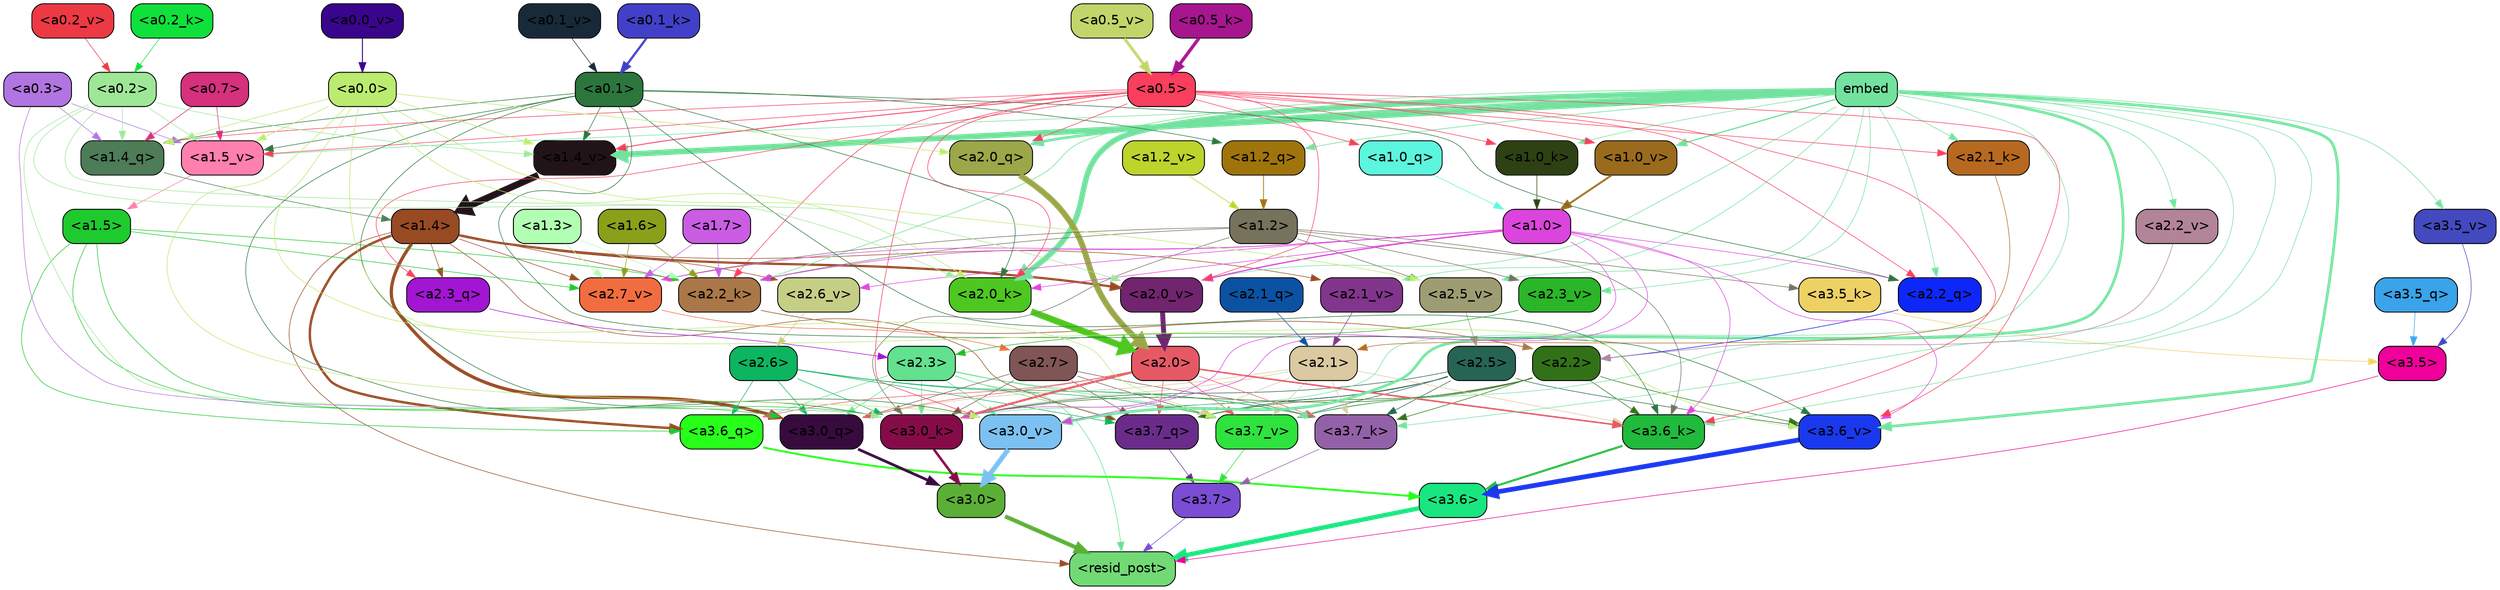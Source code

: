 strict digraph "" {
	graph [bgcolor=transparent,
		layout=dot,
		overlap=false,
		splines=true
	];
	"<a3.7>"	[color=black,
		fillcolor="#7a4dd4",
		fontname=Helvetica,
		shape=box,
		style="filled, rounded"];
	"<resid_post>"	[color=black,
		fillcolor="#71da75",
		fontname=Helvetica,
		shape=box,
		style="filled, rounded"];
	"<a3.7>" -> "<resid_post>"	[color="#7a4dd4",
		penwidth=0.6];
	"<a3.6>"	[color=black,
		fillcolor="#19e67f",
		fontname=Helvetica,
		shape=box,
		style="filled, rounded"];
	"<a3.6>" -> "<resid_post>"	[color="#19e67f",
		penwidth=4.648244500160217];
	"<a3.5>"	[color=black,
		fillcolor="#f0009b",
		fontname=Helvetica,
		shape=box,
		style="filled, rounded"];
	"<a3.5>" -> "<resid_post>"	[color="#f0009b",
		penwidth=0.6];
	"<a3.0>"	[color=black,
		fillcolor="#5baf37",
		fontname=Helvetica,
		shape=box,
		style="filled, rounded"];
	"<a3.0>" -> "<resid_post>"	[color="#5baf37",
		penwidth=4.3288813829422];
	"<a2.3>"	[color=black,
		fillcolor="#62e18e",
		fontname=Helvetica,
		shape=box,
		style="filled, rounded"];
	"<a2.3>" -> "<resid_post>"	[color="#62e18e",
		penwidth=0.6];
	"<a3.7_q>"	[color=black,
		fillcolor="#6a2c8a",
		fontname=Helvetica,
		shape=box,
		style="filled, rounded"];
	"<a2.3>" -> "<a3.7_q>"	[color="#62e18e",
		penwidth=0.6];
	"<a3.6_q>"	[color=black,
		fillcolor="#27ff1a",
		fontname=Helvetica,
		shape=box,
		style="filled, rounded"];
	"<a2.3>" -> "<a3.6_q>"	[color="#62e18e",
		penwidth=0.6];
	"<a3.0_q>"	[color=black,
		fillcolor="#370b3e",
		fontname=Helvetica,
		shape=box,
		style="filled, rounded"];
	"<a2.3>" -> "<a3.0_q>"	[color="#62e18e",
		penwidth=0.6];
	"<a3.7_k>"	[color=black,
		fillcolor="#9361a7",
		fontname=Helvetica,
		shape=box,
		style="filled, rounded"];
	"<a2.3>" -> "<a3.7_k>"	[color="#62e18e",
		penwidth=0.6];
	"<a3.0_k>"	[color=black,
		fillcolor="#850c49",
		fontname=Helvetica,
		shape=box,
		style="filled, rounded"];
	"<a2.3>" -> "<a3.0_k>"	[color="#62e18e",
		penwidth=0.6];
	"<a3.7_v>"	[color=black,
		fillcolor="#2ee33d",
		fontname=Helvetica,
		shape=box,
		style="filled, rounded"];
	"<a2.3>" -> "<a3.7_v>"	[color="#62e18e",
		penwidth=0.6];
	"<a3.0_v>"	[color=black,
		fillcolor="#7cc1f2",
		fontname=Helvetica,
		shape=box,
		style="filled, rounded"];
	"<a2.3>" -> "<a3.0_v>"	[color="#62e18e",
		penwidth=0.6];
	"<a1.4>"	[color=black,
		fillcolor="#984a23",
		fontname=Helvetica,
		shape=box,
		style="filled, rounded"];
	"<a1.4>" -> "<resid_post>"	[color="#984a23",
		penwidth=0.6];
	"<a1.4>" -> "<a3.7_q>"	[color="#984a23",
		penwidth=0.6];
	"<a1.4>" -> "<a3.6_q>"	[color="#984a23",
		penwidth=2.5397292599081993];
	"<a1.4>" -> "<a3.0_q>"	[color="#984a23",
		penwidth=3.3985572457313538];
	"<a2.3_q>"	[color=black,
		fillcolor="#a215d3",
		fontname=Helvetica,
		shape=box,
		style="filled, rounded"];
	"<a1.4>" -> "<a2.3_q>"	[color="#984a23",
		penwidth=0.6];
	"<a2.2_k>"	[color=black,
		fillcolor="#aa7748",
		fontname=Helvetica,
		shape=box,
		style="filled, rounded"];
	"<a1.4>" -> "<a2.2_k>"	[color="#984a23",
		penwidth=0.6];
	"<a2.7_v>"	[color=black,
		fillcolor="#f16d40",
		fontname=Helvetica,
		shape=box,
		style="filled, rounded"];
	"<a1.4>" -> "<a2.7_v>"	[color="#984a23",
		penwidth=0.6];
	"<a2.6_v>"	[color=black,
		fillcolor="#c5ce85",
		fontname=Helvetica,
		shape=box,
		style="filled, rounded"];
	"<a1.4>" -> "<a2.6_v>"	[color="#984a23",
		penwidth=0.6];
	"<a2.1_v>"	[color=black,
		fillcolor="#82358c",
		fontname=Helvetica,
		shape=box,
		style="filled, rounded"];
	"<a1.4>" -> "<a2.1_v>"	[color="#984a23",
		penwidth=0.6];
	"<a2.0_v>"	[color=black,
		fillcolor="#70256e",
		fontname=Helvetica,
		shape=box,
		style="filled, rounded"];
	"<a1.4>" -> "<a2.0_v>"	[color="#984a23",
		penwidth=2.3308929204940796];
	"<a3.7_q>" -> "<a3.7>"	[color="#6a2c8a",
		penwidth=0.6];
	"<a3.6_q>" -> "<a3.6>"	[color="#27ff1a",
		penwidth=2.03758105635643];
	"<a3.5_q>"	[color=black,
		fillcolor="#3aa3e9",
		fontname=Helvetica,
		shape=box,
		style="filled, rounded"];
	"<a3.5_q>" -> "<a3.5>"	[color="#3aa3e9",
		penwidth=0.6];
	"<a3.0_q>" -> "<a3.0>"	[color="#370b3e",
		penwidth=2.8638100624084473];
	"<a3.7_k>" -> "<a3.7>"	[color="#9361a7",
		penwidth=0.6];
	"<a3.6_k>"	[color=black,
		fillcolor="#20ba3c",
		fontname=Helvetica,
		shape=box,
		style="filled, rounded"];
	"<a3.6_k>" -> "<a3.6>"	[color="#20ba3c",
		penwidth=2.174198240041733];
	"<a3.5_k>"	[color=black,
		fillcolor="#eed165",
		fontname=Helvetica,
		shape=box,
		style="filled, rounded"];
	"<a3.5_k>" -> "<a3.5>"	[color="#eed165",
		penwidth=0.6];
	"<a3.0_k>" -> "<a3.0>"	[color="#850c49",
		penwidth=2.6274144649505615];
	"<a3.7_v>" -> "<a3.7>"	[color="#2ee33d",
		penwidth=0.6];
	"<a3.6_v>"	[color=black,
		fillcolor="#1a38ee",
		fontname=Helvetica,
		shape=box,
		style="filled, rounded"];
	"<a3.6_v>" -> "<a3.6>"	[color="#1a38ee",
		penwidth=5.002329230308533];
	"<a3.5_v>"	[color=black,
		fillcolor="#4349bf",
		fontname=Helvetica,
		shape=box,
		style="filled, rounded"];
	"<a3.5_v>" -> "<a3.5>"	[color="#4349bf",
		penwidth=0.6];
	"<a3.0_v>" -> "<a3.0>"	[color="#7cc1f2",
		penwidth=5.188832879066467];
	"<a2.7>"	[color=black,
		fillcolor="#805555",
		fontname=Helvetica,
		shape=box,
		style="filled, rounded"];
	"<a2.7>" -> "<a3.7_q>"	[color="#805555",
		penwidth=0.6];
	"<a2.7>" -> "<a3.0_q>"	[color="#805555",
		penwidth=0.6];
	"<a2.7>" -> "<a3.7_k>"	[color="#805555",
		penwidth=0.6];
	"<a2.7>" -> "<a3.0_k>"	[color="#805555",
		penwidth=0.6];
	"<a2.7>" -> "<a3.7_v>"	[color="#805555",
		penwidth=0.6];
	"<a2.6>"	[color=black,
		fillcolor="#0cb55f",
		fontname=Helvetica,
		shape=box,
		style="filled, rounded"];
	"<a2.6>" -> "<a3.7_q>"	[color="#0cb55f",
		penwidth=0.6];
	"<a2.6>" -> "<a3.6_q>"	[color="#0cb55f",
		penwidth=0.6];
	"<a2.6>" -> "<a3.0_q>"	[color="#0cb55f",
		penwidth=0.6];
	"<a2.6>" -> "<a3.7_k>"	[color="#0cb55f",
		penwidth=0.6];
	"<a2.6>" -> "<a3.0_k>"	[color="#0cb55f",
		penwidth=0.6];
	"<a2.6>" -> "<a3.7_v>"	[color="#0cb55f",
		penwidth=0.6];
	"<a2.5>"	[color=black,
		fillcolor="#276454",
		fontname=Helvetica,
		shape=box,
		style="filled, rounded"];
	"<a2.5>" -> "<a3.7_q>"	[color="#276454",
		penwidth=0.6];
	"<a2.5>" -> "<a3.7_k>"	[color="#276454",
		penwidth=0.6];
	"<a2.5>" -> "<a3.0_k>"	[color="#276454",
		penwidth=0.6];
	"<a2.5>" -> "<a3.7_v>"	[color="#276454",
		penwidth=0.6];
	"<a2.5>" -> "<a3.6_v>"	[color="#276454",
		penwidth=0.6];
	"<a2.5>" -> "<a3.0_v>"	[color="#276454",
		penwidth=0.6];
	"<a2.2>"	[color=black,
		fillcolor="#337119",
		fontname=Helvetica,
		shape=box,
		style="filled, rounded"];
	"<a2.2>" -> "<a3.7_q>"	[color="#337119",
		penwidth=0.6];
	"<a2.2>" -> "<a3.7_k>"	[color="#337119",
		penwidth=0.6];
	"<a2.2>" -> "<a3.6_k>"	[color="#337119",
		penwidth=0.6];
	"<a2.2>" -> "<a3.0_k>"	[color="#337119",
		penwidth=0.6];
	"<a2.2>" -> "<a3.7_v>"	[color="#337119",
		penwidth=0.6];
	"<a2.2>" -> "<a3.6_v>"	[color="#337119",
		penwidth=0.6];
	"<a2.1>"	[color=black,
		fillcolor="#dac9a1",
		fontname=Helvetica,
		shape=box,
		style="filled, rounded"];
	"<a2.1>" -> "<a3.7_q>"	[color="#dac9a1",
		penwidth=0.6];
	"<a2.1>" -> "<a3.0_q>"	[color="#dac9a1",
		penwidth=0.6];
	"<a2.1>" -> "<a3.7_k>"	[color="#dac9a1",
		penwidth=0.6];
	"<a2.1>" -> "<a3.6_k>"	[color="#dac9a1",
		penwidth=0.6];
	"<a2.1>" -> "<a3.0_k>"	[color="#dac9a1",
		penwidth=0.6];
	"<a2.1>" -> "<a3.7_v>"	[color="#dac9a1",
		penwidth=0.6];
	"<a2.0>"	[color=black,
		fillcolor="#e55965",
		fontname=Helvetica,
		shape=box,
		style="filled, rounded"];
	"<a2.0>" -> "<a3.7_q>"	[color="#e55965",
		penwidth=0.6];
	"<a2.0>" -> "<a3.6_q>"	[color="#e55965",
		penwidth=0.6];
	"<a2.0>" -> "<a3.0_q>"	[color="#e55965",
		penwidth=0.6];
	"<a2.0>" -> "<a3.7_k>"	[color="#e55965",
		penwidth=0.6];
	"<a2.0>" -> "<a3.6_k>"	[color="#e55965",
		penwidth=1.5717863738536835];
	"<a2.0>" -> "<a3.0_k>"	[color="#e55965",
		penwidth=2.205150544643402];
	"<a2.0>" -> "<a3.7_v>"	[color="#e55965",
		penwidth=0.6];
	"<a1.5>"	[color=black,
		fillcolor="#1eca2e",
		fontname=Helvetica,
		shape=box,
		style="filled, rounded"];
	"<a1.5>" -> "<a3.6_q>"	[color="#1eca2e",
		penwidth=0.6];
	"<a1.5>" -> "<a3.0_q>"	[color="#1eca2e",
		penwidth=0.6];
	"<a1.5>" -> "<a3.0_k>"	[color="#1eca2e",
		penwidth=0.6];
	"<a1.5>" -> "<a2.2_k>"	[color="#1eca2e",
		penwidth=0.6];
	"<a1.5>" -> "<a2.7_v>"	[color="#1eca2e",
		penwidth=0.6];
	embed	[color=black,
		fillcolor="#72e29e",
		fontname=Helvetica,
		shape=box,
		style="filled, rounded"];
	embed -> "<a3.7_k>"	[color="#72e29e",
		penwidth=0.6];
	embed -> "<a3.6_k>"	[color="#72e29e",
		penwidth=0.6];
	embed -> "<a3.0_k>"	[color="#72e29e",
		penwidth=0.6];
	embed -> "<a3.7_v>"	[color="#72e29e",
		penwidth=0.6];
	embed -> "<a3.6_v>"	[color="#72e29e",
		penwidth=2.882729172706604];
	embed -> "<a3.5_v>"	[color="#72e29e",
		penwidth=0.6];
	embed -> "<a3.0_v>"	[color="#72e29e",
		penwidth=2.812090039253235];
	"<a2.2_q>"	[color=black,
		fillcolor="#0e27f9",
		fontname=Helvetica,
		shape=box,
		style="filled, rounded"];
	embed -> "<a2.2_q>"	[color="#72e29e",
		penwidth=0.6];
	"<a2.0_q>"	[color=black,
		fillcolor="#9ba748",
		fontname=Helvetica,
		shape=box,
		style="filled, rounded"];
	embed -> "<a2.0_q>"	[color="#72e29e",
		penwidth=2.773140072822571];
	embed -> "<a2.2_k>"	[color="#72e29e",
		penwidth=0.6694881916046143];
	"<a2.1_k>"	[color=black,
		fillcolor="#b7691f",
		fontname=Helvetica,
		shape=box,
		style="filled, rounded"];
	embed -> "<a2.1_k>"	[color="#72e29e",
		penwidth=0.6];
	"<a2.0_k>"	[color=black,
		fillcolor="#4ec721",
		fontname=Helvetica,
		shape=box,
		style="filled, rounded"];
	embed -> "<a2.0_k>"	[color="#72e29e",
		penwidth=5.809704422950745];
	"<a2.5_v>"	[color=black,
		fillcolor="#9e9c73",
		fontname=Helvetica,
		shape=box,
		style="filled, rounded"];
	embed -> "<a2.5_v>"	[color="#72e29e",
		penwidth=0.6];
	"<a2.3_v>"	[color=black,
		fillcolor="#2bb528",
		fontname=Helvetica,
		shape=box,
		style="filled, rounded"];
	embed -> "<a2.3_v>"	[color="#72e29e",
		penwidth=0.6];
	"<a2.2_v>"	[color=black,
		fillcolor="#b28498",
		fontname=Helvetica,
		shape=box,
		style="filled, rounded"];
	embed -> "<a2.2_v>"	[color="#72e29e",
		penwidth=0.6];
	embed -> "<a2.1_v>"	[color="#72e29e",
		penwidth=0.6];
	embed -> "<a2.0_v>"	[color="#72e29e",
		penwidth=0.6];
	"<a1.2_q>"	[color=black,
		fillcolor="#9f740a",
		fontname=Helvetica,
		shape=box,
		style="filled, rounded"];
	embed -> "<a1.2_q>"	[color="#72e29e",
		penwidth=0.6789929866790771];
	"<a1.0_k>"	[color=black,
		fillcolor="#2e4113",
		fontname=Helvetica,
		shape=box,
		style="filled, rounded"];
	embed -> "<a1.0_k>"	[color="#72e29e",
		penwidth=0.6];
	"<a1.5_v>"	[color=black,
		fillcolor="#ff7fad",
		fontname=Helvetica,
		shape=box,
		style="filled, rounded"];
	embed -> "<a1.5_v>"	[color="#72e29e",
		penwidth=0.6];
	"<a1.4_v>"	[color=black,
		fillcolor="#221318",
		fontname=Helvetica,
		shape=box,
		style="filled, rounded"];
	embed -> "<a1.4_v>"	[color="#72e29e",
		penwidth=5.930049657821655];
	"<a1.0_v>"	[color=black,
		fillcolor="#9a6b1d",
		fontname=Helvetica,
		shape=box,
		style="filled, rounded"];
	embed -> "<a1.0_v>"	[color="#72e29e",
		penwidth=1.3246397972106934];
	"<a1.2>"	[color=black,
		fillcolor="#76725b",
		fontname=Helvetica,
		shape=box,
		style="filled, rounded"];
	"<a1.2>" -> "<a3.6_k>"	[color="#76725b",
		penwidth=0.6];
	"<a1.2>" -> "<a3.5_k>"	[color="#76725b",
		penwidth=0.6];
	"<a1.2>" -> "<a3.0_k>"	[color="#76725b",
		penwidth=0.6];
	"<a1.2>" -> "<a2.2_k>"	[color="#76725b",
		penwidth=0.6];
	"<a1.2>" -> "<a2.7_v>"	[color="#76725b",
		penwidth=0.6];
	"<a1.2>" -> "<a2.5_v>"	[color="#76725b",
		penwidth=0.6];
	"<a1.2>" -> "<a2.3_v>"	[color="#76725b",
		penwidth=0.6];
	"<a1.0>"	[color=black,
		fillcolor="#dc45dd",
		fontname=Helvetica,
		shape=box,
		style="filled, rounded"];
	"<a1.0>" -> "<a3.6_k>"	[color="#dc45dd",
		penwidth=0.6];
	"<a1.0>" -> "<a3.0_k>"	[color="#dc45dd",
		penwidth=0.6];
	"<a1.0>" -> "<a3.6_v>"	[color="#dc45dd",
		penwidth=0.6];
	"<a1.0>" -> "<a3.0_v>"	[color="#dc45dd",
		penwidth=0.6];
	"<a1.0>" -> "<a2.2_q>"	[color="#dc45dd",
		penwidth=0.6];
	"<a1.0>" -> "<a2.2_k>"	[color="#dc45dd",
		penwidth=0.6];
	"<a1.0>" -> "<a2.0_k>"	[color="#dc45dd",
		penwidth=0.6];
	"<a1.0>" -> "<a2.7_v>"	[color="#dc45dd",
		penwidth=0.6];
	"<a1.0>" -> "<a2.6_v>"	[color="#dc45dd",
		penwidth=0.6];
	"<a1.0>" -> "<a2.0_v>"	[color="#dc45dd",
		penwidth=1.2632839679718018];
	"<a0.5>"	[color=black,
		fillcolor="#f93e5e",
		fontname=Helvetica,
		shape=box,
		style="filled, rounded"];
	"<a0.5>" -> "<a3.6_k>"	[color="#f93e5e",
		penwidth=0.6];
	"<a0.5>" -> "<a3.6_v>"	[color="#f93e5e",
		penwidth=0.6];
	"<a0.5>" -> "<a3.0_v>"	[color="#f93e5e",
		penwidth=0.6281400918960571];
	"<a0.5>" -> "<a2.3_q>"	[color="#f93e5e",
		penwidth=0.6];
	"<a0.5>" -> "<a2.2_q>"	[color="#f93e5e",
		penwidth=0.6];
	"<a0.5>" -> "<a2.0_q>"	[color="#f93e5e",
		penwidth=0.6];
	"<a0.5>" -> "<a2.2_k>"	[color="#f93e5e",
		penwidth=0.6];
	"<a0.5>" -> "<a2.1_k>"	[color="#f93e5e",
		penwidth=0.6];
	"<a0.5>" -> "<a2.0_k>"	[color="#f93e5e",
		penwidth=0.6196913719177246];
	"<a0.5>" -> "<a2.0_v>"	[color="#f93e5e",
		penwidth=0.6];
	"<a1.4_q>"	[color=black,
		fillcolor="#4d7c56",
		fontname=Helvetica,
		shape=box,
		style="filled, rounded"];
	"<a0.5>" -> "<a1.4_q>"	[color="#f93e5e",
		penwidth=0.6];
	"<a1.0_q>"	[color=black,
		fillcolor="#5cf5dd",
		fontname=Helvetica,
		shape=box,
		style="filled, rounded"];
	"<a0.5>" -> "<a1.0_q>"	[color="#f93e5e",
		penwidth=0.6];
	"<a0.5>" -> "<a1.0_k>"	[color="#f93e5e",
		penwidth=0.6];
	"<a0.5>" -> "<a1.5_v>"	[color="#f93e5e",
		penwidth=0.6];
	"<a0.5>" -> "<a1.4_v>"	[color="#f93e5e",
		penwidth=0.9038386344909668];
	"<a0.5>" -> "<a1.0_v>"	[color="#f93e5e",
		penwidth=0.6];
	"<a0.1>"	[color=black,
		fillcolor="#2c763d",
		fontname=Helvetica,
		shape=box,
		style="filled, rounded"];
	"<a0.1>" -> "<a3.6_k>"	[color="#2c763d",
		penwidth=0.6];
	"<a0.1>" -> "<a3.0_k>"	[color="#2c763d",
		penwidth=0.6];
	"<a0.1>" -> "<a3.6_v>"	[color="#2c763d",
		penwidth=0.6];
	"<a0.1>" -> "<a3.0_v>"	[color="#2c763d",
		penwidth=0.6];
	"<a0.1>" -> "<a2.2_q>"	[color="#2c763d",
		penwidth=0.6];
	"<a0.1>" -> "<a2.0_k>"	[color="#2c763d",
		penwidth=0.6];
	"<a0.1>" -> "<a1.4_q>"	[color="#2c763d",
		penwidth=0.6];
	"<a0.1>" -> "<a1.2_q>"	[color="#2c763d",
		penwidth=0.6];
	"<a0.1>" -> "<a1.5_v>"	[color="#2c763d",
		penwidth=0.6];
	"<a0.1>" -> "<a1.4_v>"	[color="#2c763d",
		penwidth=0.6];
	"<a0.3>"	[color=black,
		fillcolor="#b075e0",
		fontname=Helvetica,
		shape=box,
		style="filled, rounded"];
	"<a0.3>" -> "<a3.0_k>"	[color="#b075e0",
		penwidth=0.6];
	"<a0.3>" -> "<a1.4_q>"	[color="#b075e0",
		penwidth=0.6];
	"<a0.3>" -> "<a1.5_v>"	[color="#b075e0",
		penwidth=0.6];
	"<a0.2>"	[color=black,
		fillcolor="#9ee797",
		fontname=Helvetica,
		shape=box,
		style="filled, rounded"];
	"<a0.2>" -> "<a3.0_k>"	[color="#9ee797",
		penwidth=0.6];
	"<a0.2>" -> "<a2.0_k>"	[color="#9ee797",
		penwidth=0.6];
	"<a0.2>" -> "<a2.0_v>"	[color="#9ee797",
		penwidth=0.6];
	"<a0.2>" -> "<a1.4_q>"	[color="#9ee797",
		penwidth=0.6];
	"<a0.2>" -> "<a1.5_v>"	[color="#9ee797",
		penwidth=0.6];
	"<a0.2>" -> "<a1.4_v>"	[color="#9ee797",
		penwidth=0.6];
	"<a0.0>"	[color=black,
		fillcolor="#bbeb6f",
		fontname=Helvetica,
		shape=box,
		style="filled, rounded"];
	"<a0.0>" -> "<a3.7_v>"	[color="#bbeb6f",
		penwidth=0.6];
	"<a0.0>" -> "<a3.6_v>"	[color="#bbeb6f",
		penwidth=0.6];
	"<a0.0>" -> "<a3.0_v>"	[color="#bbeb6f",
		penwidth=0.6];
	"<a0.0>" -> "<a2.0_q>"	[color="#bbeb6f",
		penwidth=0.6];
	"<a0.0>" -> "<a2.0_k>"	[color="#bbeb6f",
		penwidth=0.6];
	"<a0.0>" -> "<a2.5_v>"	[color="#bbeb6f",
		penwidth=0.6];
	"<a0.0>" -> "<a1.4_q>"	[color="#bbeb6f",
		penwidth=0.6];
	"<a0.0>" -> "<a1.5_v>"	[color="#bbeb6f",
		penwidth=0.6];
	"<a0.0>" -> "<a1.4_v>"	[color="#bbeb6f",
		penwidth=0.6];
	"<a2.3_q>" -> "<a2.3>"	[color="#a215d3",
		penwidth=0.6];
	"<a2.2_q>" -> "<a2.2>"	[color="#0e27f9",
		penwidth=0.6299107074737549];
	"<a2.1_q>"	[color=black,
		fillcolor="#0c52a3",
		fontname=Helvetica,
		shape=box,
		style="filled, rounded"];
	"<a2.1_q>" -> "<a2.1>"	[color="#0c52a3",
		penwidth=0.6];
	"<a2.0_q>" -> "<a2.0>"	[color="#9ba748",
		penwidth=6.081655263900757];
	"<a2.2_k>" -> "<a2.2>"	[color="#aa7748",
		penwidth=0.8337457180023193];
	"<a2.1_k>" -> "<a2.1>"	[color="#b7691f",
		penwidth=0.6];
	"<a2.0_k>" -> "<a2.0>"	[color="#4ec721",
		penwidth=6.795950889587402];
	"<a2.7_v>" -> "<a2.7>"	[color="#f16d40",
		penwidth=0.6];
	"<a2.6_v>" -> "<a2.6>"	[color="#c5ce85",
		penwidth=0.6];
	"<a2.5_v>" -> "<a2.5>"	[color="#9e9c73",
		penwidth=0.6];
	"<a2.3_v>" -> "<a2.3>"	[color="#2bb528",
		penwidth=0.6];
	"<a2.2_v>" -> "<a2.2>"	[color="#b28498",
		penwidth=0.6];
	"<a2.1_v>" -> "<a2.1>"	[color="#82358c",
		penwidth=0.6];
	"<a2.0_v>" -> "<a2.0>"	[color="#70256e",
		penwidth=5.211444020271301];
	"<a1.7>"	[color=black,
		fillcolor="#ca5de4",
		fontname=Helvetica,
		shape=box,
		style="filled, rounded"];
	"<a1.7>" -> "<a2.2_k>"	[color="#ca5de4",
		penwidth=0.6];
	"<a1.7>" -> "<a2.7_v>"	[color="#ca5de4",
		penwidth=0.6];
	"<a1.6>"	[color=black,
		fillcolor="#8aa01a",
		fontname=Helvetica,
		shape=box,
		style="filled, rounded"];
	"<a1.6>" -> "<a2.2_k>"	[color="#8aa01a",
		penwidth=0.6];
	"<a1.6>" -> "<a2.7_v>"	[color="#8aa01a",
		penwidth=0.6];
	"<a1.3>"	[color=black,
		fillcolor="#b2feb2",
		fontname=Helvetica,
		shape=box,
		style="filled, rounded"];
	"<a1.3>" -> "<a2.2_k>"	[color="#b2feb2",
		penwidth=0.6];
	"<a1.3>" -> "<a2.7_v>"	[color="#b2feb2",
		penwidth=0.6];
	"<a1.4_q>" -> "<a1.4>"	[color="#4d7c56",
		penwidth=0.6];
	"<a1.2_q>" -> "<a1.2>"	[color="#9f740a",
		penwidth=0.7635738849639893];
	"<a1.0_q>" -> "<a1.0>"	[color="#5cf5dd",
		penwidth=0.6];
	"<a1.0_k>" -> "<a1.0>"	[color="#2e4113",
		penwidth=0.6];
	"<a1.5_v>" -> "<a1.5>"	[color="#ff7fad",
		penwidth=0.6];
	"<a1.4_v>" -> "<a1.4>"	[color="#221318",
		penwidth=7.066803693771362];
	"<a1.2_v>"	[color=black,
		fillcolor="#bcd42b",
		fontname=Helvetica,
		shape=box,
		style="filled, rounded"];
	"<a1.2_v>" -> "<a1.2>"	[color="#bcd42b",
		penwidth=0.6];
	"<a1.0_v>" -> "<a1.0>"	[color="#9a6b1d",
		penwidth=1.970656156539917];
	"<a0.7>"	[color=black,
		fillcolor="#d5317d",
		fontname=Helvetica,
		shape=box,
		style="filled, rounded"];
	"<a0.7>" -> "<a1.4_q>"	[color="#d5317d",
		penwidth=0.6];
	"<a0.7>" -> "<a1.5_v>"	[color="#d5317d",
		penwidth=0.6];
	"<a0.5_k>"	[color=black,
		fillcolor="#a7158f",
		fontname=Helvetica,
		shape=box,
		style="filled, rounded"];
	"<a0.5_k>" -> "<a0.5>"	[color="#a7158f",
		penwidth=3.475644141435623];
	"<a0.2_k>"	[color=black,
		fillcolor="#10e03b",
		fontname=Helvetica,
		shape=box,
		style="filled, rounded"];
	"<a0.2_k>" -> "<a0.2>"	[color="#10e03b",
		penwidth=0.6];
	"<a0.1_k>"	[color=black,
		fillcolor="#4240c9",
		fontname=Helvetica,
		shape=box,
		style="filled, rounded"];
	"<a0.1_k>" -> "<a0.1>"	[color="#4240c9",
		penwidth=2.3508740663528442];
	"<a0.5_v>"	[color=black,
		fillcolor="#c1d66a",
		fontname=Helvetica,
		shape=box,
		style="filled, rounded"];
	"<a0.5_v>" -> "<a0.5>"	[color="#c1d66a",
		penwidth=3.019147038459778];
	"<a0.2_v>"	[color=black,
		fillcolor="#ed3944",
		fontname=Helvetica,
		shape=box,
		style="filled, rounded"];
	"<a0.2_v>" -> "<a0.2>"	[color="#ed3944",
		penwidth=0.6];
	"<a0.1_v>"	[color=black,
		fillcolor="#182939",
		fontname=Helvetica,
		shape=box,
		style="filled, rounded"];
	"<a0.1_v>" -> "<a0.1>"	[color="#182939",
		penwidth=0.6];
	"<a0.0_v>"	[color=black,
		fillcolor="#39058c",
		fontname=Helvetica,
		shape=box,
		style="filled, rounded"];
	"<a0.0_v>" -> "<a0.0>"	[color="#39058c",
		penwidth=1.0116496086120605];
}
